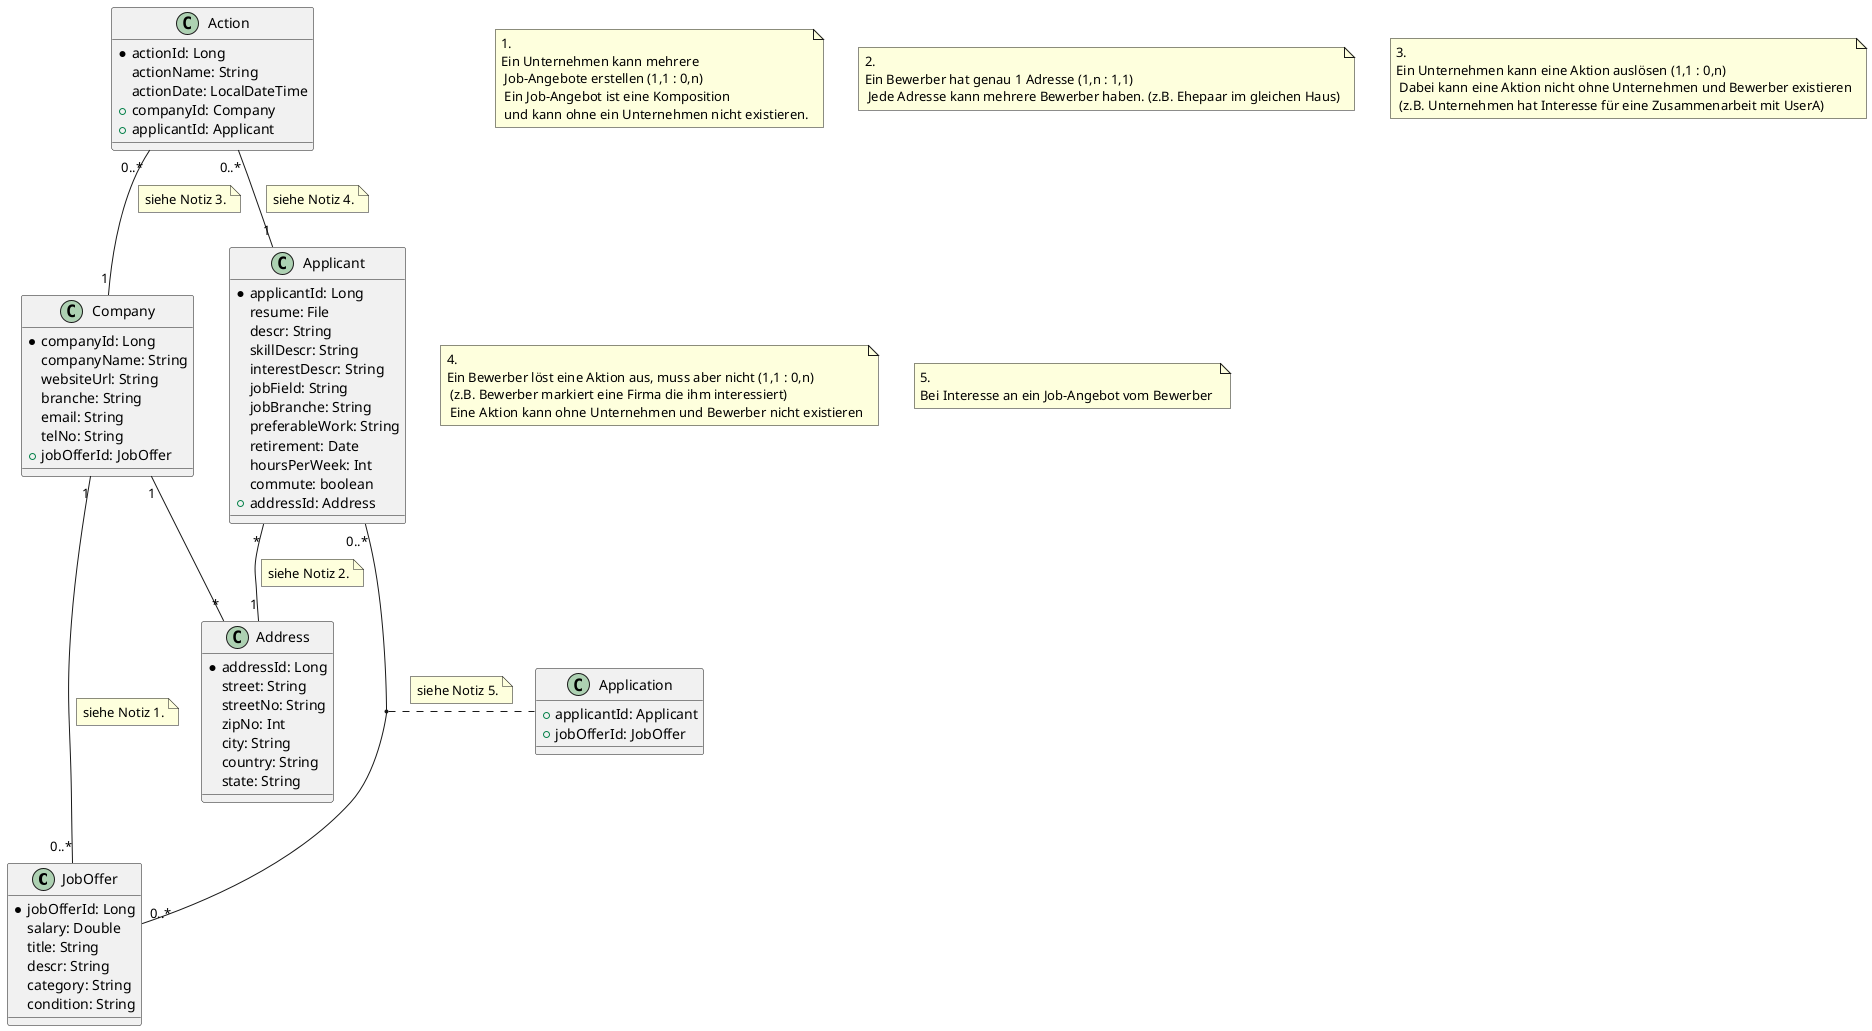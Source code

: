 @startuml
'https://plantuml.com/class-diagram

'class User {
'    * userId: Long
'    roleName: Enum
'    + roleId: Long
'    email: String
'    password: String
'}
/'class ContactPerson {
    * id: Long
    title: Enum
    firstName: String
    lastName: String
}'/
class JobOffer {
    * jobOfferId: Long
    salary: Double
    title: String
    descr: String
    category: String
    condition: String
'    + offerDetailsId: OfferDetails
}
'class OfferDetails {
'    * offerDetailsId: Long
'    salary: Double
'    + addressId: Address
'}
class Company {
    * companyId: Long
    companyName: String
    websiteUrl: String
    branche: String
    email: String
    telNo: String
    + jobOfferId: JobOffer
    '+ contactPersonId: ContactPerson
    '+ addressId: Address
}
class Address {
    * addressId: Long
    street: String
    streetNo: String
    zipNo: Int
    city: String
    country: String
    state: String
}
class Applicant {
    * applicantId: Long
    resume: File
    descr: String
    skillDescr: String
    interestDescr: String
    jobField: String
    jobBranche: String
    preferableWork: String
    retirement: Date
    hoursPerWeek: Int
    commute: boolean
    + addressId: Address
}
class Action {
    * actionId: Long
    actionName: String
    actionDate: LocalDateTime
    + companyId: Company
    + applicantId: Applicant
}

'note "If an applicant shows interest\n towards a company (e.g. bookmarks a specific one),\n an action will be created" as N1
'class Admin {
'    * adminId: Long
'}

note "1. \nEin Unternehmen kann mehrere\n Job-Angebote erstellen (1,1 : 0,n)\n Ein Job-Angebot ist eine Komposition\n und kann ohne ein Unternehmen nicht existieren." as N1
note "2. \nEin Bewerber hat genau 1 Adresse (1,n : 1,1)\n Jede Adresse kann mehrere Bewerber haben. (z.B. Ehepaar im gleichen Haus)" as N2
note "3. \nEin Unternehmen kann eine Aktion auslösen (1,1 : 0,n)\n Dabei kann eine Aktion nicht ohne Unternehmen und Bewerber existieren\n (z.B. Unternehmen hat Interesse für eine Zusammenarbeit mit UserA)" as N3
note "4. \nEin Bewerber löst eine Aktion aus, muss aber nicht (1,1 : 0,n)\n (z.B. Bewerber markiert eine Firma die ihm interessiert)\n Eine Aktion kann ohne Unternehmen und Bewerber nicht existieren" as N4
note "5. \nBei Interesse an ein Job-Angebot vom Bewerber " as N6
'User "*" -- "1" Company
'User "*" -- "1" Senior
'User "1" -- "1" Admin
'JobOffer "1" -- "1" OfferDetails
Company "1" -- "0..*" JobOffer
note left on link : siehe Notiz 1.
'Company "1" -- "1" ContactPerson
Applicant "*" -- "1" Address
note right on link : siehe Notiz 2.
Company "1" -- "*" Address
'note left on link : "Ein Unternehmen kann mehrere Adressen (=Standorte) haben (1,1 : n)"
Company "1" -up- "0..*" Action
note left on link : siehe Notiz 3.
Applicant "1" -up- "0..*" Action
note right on link : siehe Notiz 4.
Applicant "0..*" -- "0..*" JobOffer
(Applicant, JobOffer) .. Application
note right on link: siehe Notiz 5.

class Application {
    + applicantId: Applicant
    + jobOfferId: JobOffer
}

'OfferDetails "1" -left-- "1" Address
'Action .right. N1


@enduml
